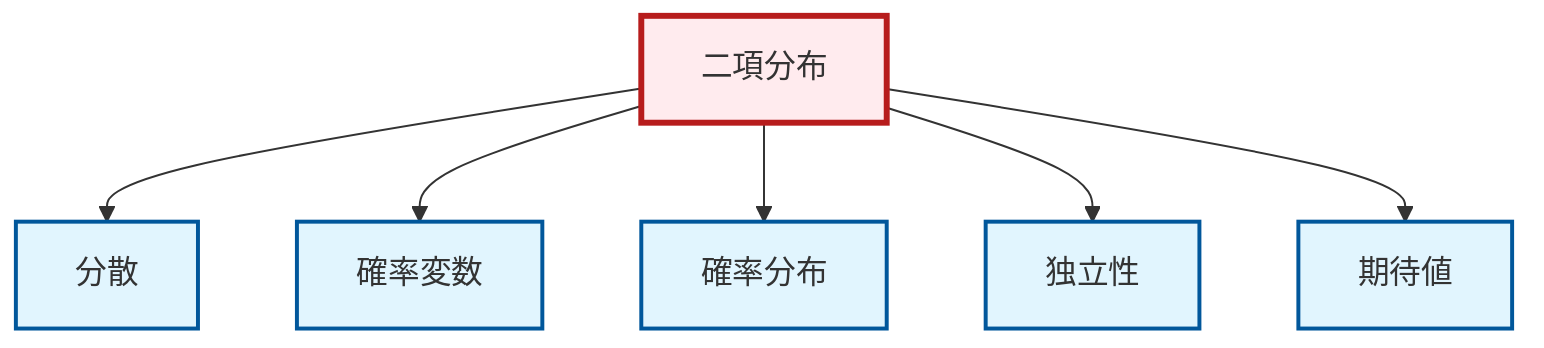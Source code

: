 graph TD
    classDef definition fill:#e1f5fe,stroke:#01579b,stroke-width:2px
    classDef theorem fill:#f3e5f5,stroke:#4a148c,stroke-width:2px
    classDef axiom fill:#fff3e0,stroke:#e65100,stroke-width:2px
    classDef example fill:#e8f5e9,stroke:#1b5e20,stroke-width:2px
    classDef current fill:#ffebee,stroke:#b71c1c,stroke-width:3px
    def-expectation["期待値"]:::definition
    def-binomial-distribution["二項分布"]:::definition
    def-variance["分散"]:::definition
    def-random-variable["確率変数"]:::definition
    def-probability-distribution["確率分布"]:::definition
    def-independence["独立性"]:::definition
    def-binomial-distribution --> def-variance
    def-binomial-distribution --> def-random-variable
    def-binomial-distribution --> def-probability-distribution
    def-binomial-distribution --> def-independence
    def-binomial-distribution --> def-expectation
    class def-binomial-distribution current